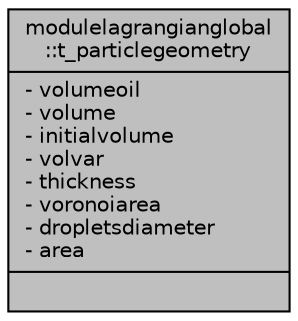 digraph "modulelagrangianglobal::t_particlegeometry"
{
 // LATEX_PDF_SIZE
  edge [fontname="Helvetica",fontsize="10",labelfontname="Helvetica",labelfontsize="10"];
  node [fontname="Helvetica",fontsize="10",shape=record];
  Node1 [label="{modulelagrangianglobal\l::t_particlegeometry\n|- volumeoil\l- volume\l- initialvolume\l- volvar\l- thickness\l- voronoiarea\l- dropletsdiameter\l- area\l|}",height=0.2,width=0.4,color="black", fillcolor="grey75", style="filled", fontcolor="black",tooltip=" "];
}
